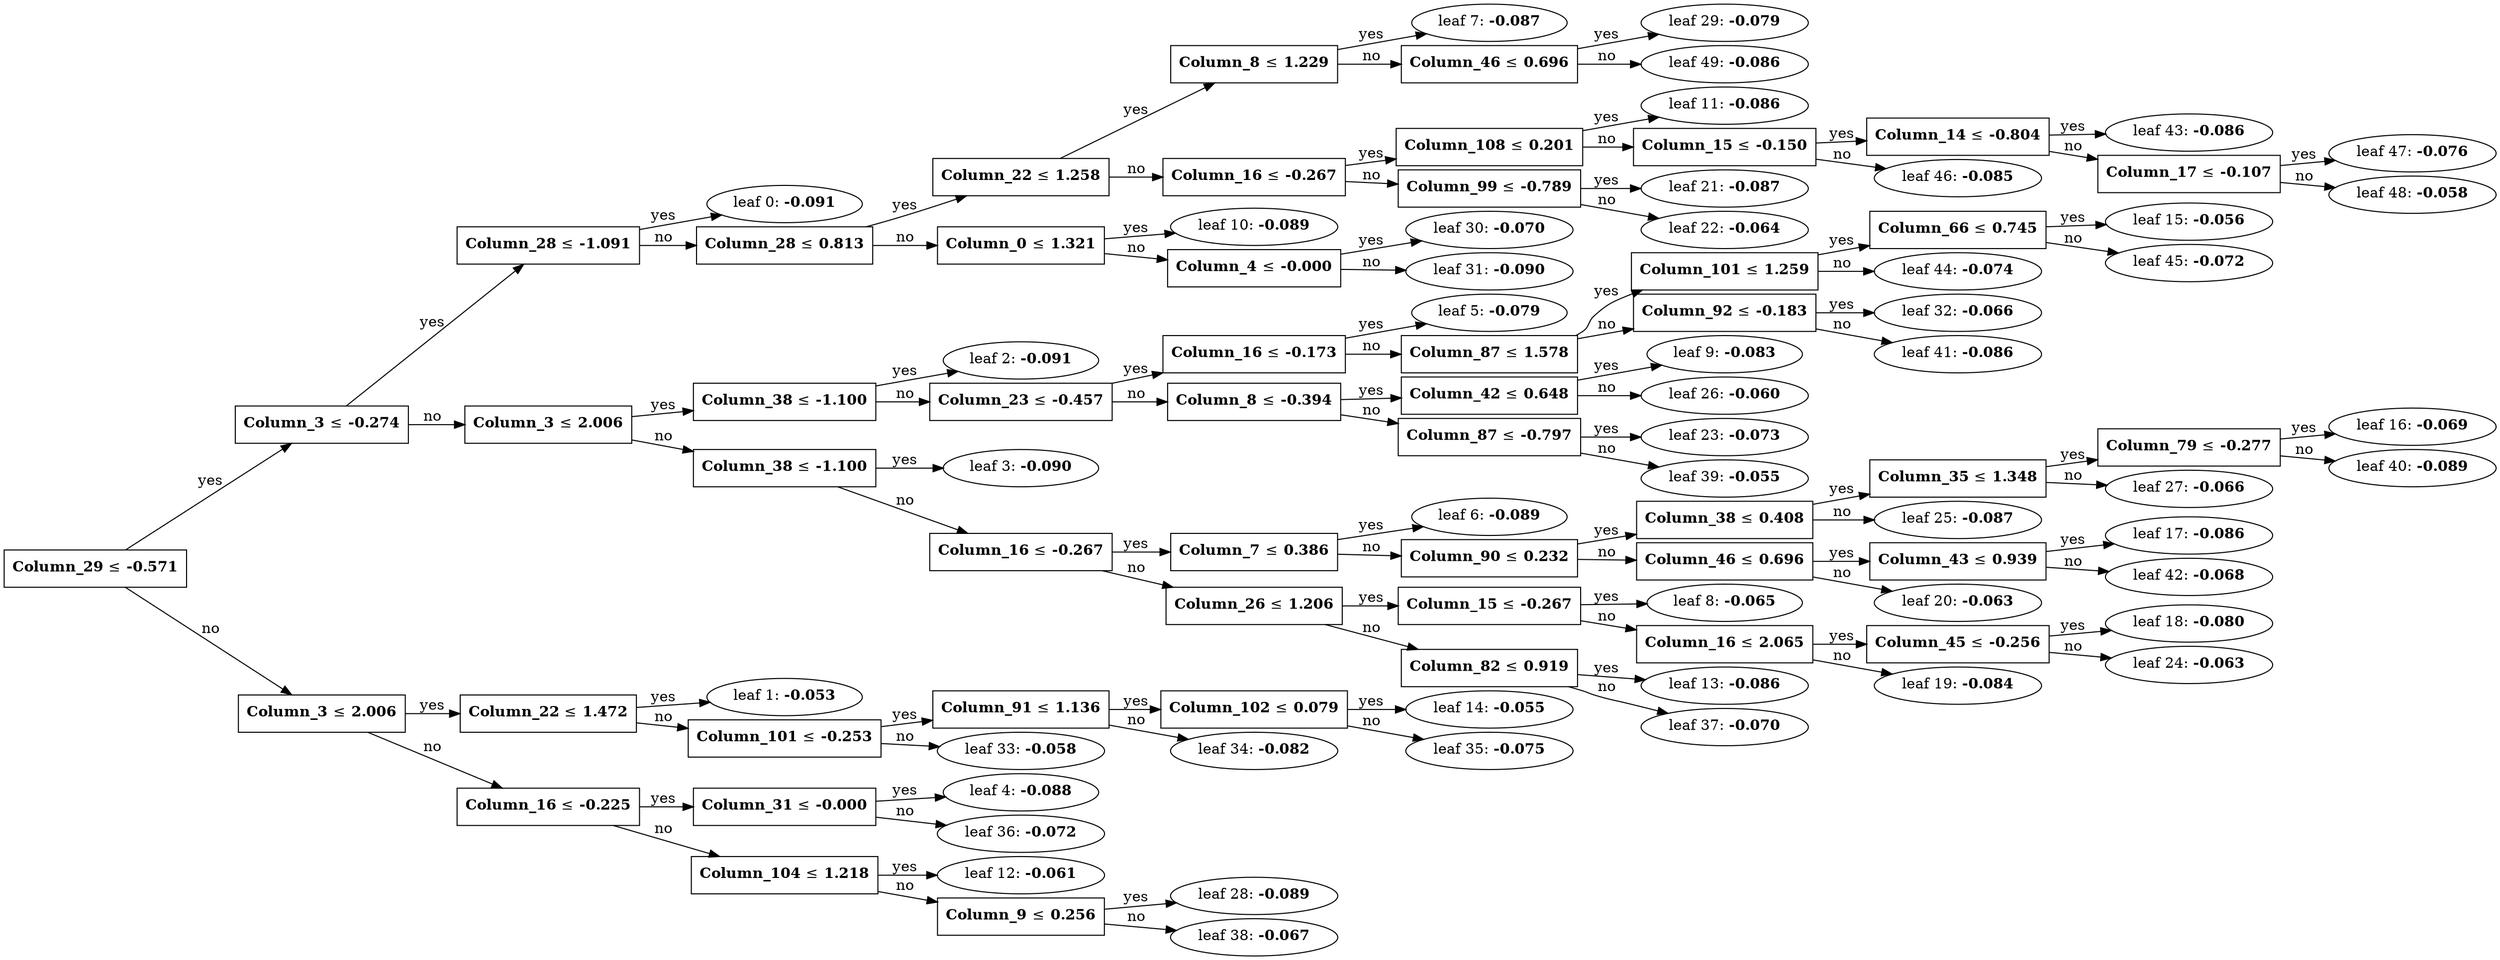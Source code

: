 digraph {
	graph [nodesep=0.05 rankdir=LR ranksep=0.3]
	split0 [label=<<B>Column_29</B> &#8804; <B>-0.571</B>> fillcolor=white shape=rectangle style=""]
	split1 [label=<<B>Column_3</B> &#8804; <B>-0.274</B>> fillcolor=white shape=rectangle style=""]
	split6 [label=<<B>Column_28</B> &#8804; <B>-1.091</B>> fillcolor=white shape=rectangle style=""]
	leaf0 [label=<leaf 0: <B>-0.091</B>>]
	split6 -> leaf0 [label=yes]
	split9 [label=<<B>Column_28</B> &#8804; <B>0.813</B>> fillcolor=white shape=rectangle style=""]
	split10 [label=<<B>Column_22</B> &#8804; <B>1.258</B>> fillcolor=white shape=rectangle style=""]
	split28 [label=<<B>Column_8</B> &#8804; <B>1.229</B>> fillcolor=white shape=rectangle style=""]
	leaf7 [label=<leaf 7: <B>-0.087</B>>]
	split28 -> leaf7 [label=yes]
	split48 [label=<<B>Column_46</B> &#8804; <B>0.696</B>> fillcolor=white shape=rectangle style=""]
	leaf29 [label=<leaf 29: <B>-0.079</B>>]
	split48 -> leaf29 [label=yes]
	leaf49 [label=<leaf 49: <B>-0.086</B>>]
	split48 -> leaf49 [label=no]
	split28 -> split48 [label=no]
	split10 -> split28 [label=yes]
	split20 [label=<<B>Column_16</B> &#8804; <B>-0.267</B>> fillcolor=white shape=rectangle style=""]
	split42 [label=<<B>Column_108</B> &#8804; <B>0.201</B>> fillcolor=white shape=rectangle style=""]
	leaf11 [label=<leaf 11: <B>-0.086</B>>]
	split42 -> leaf11 [label=yes]
	split45 [label=<<B>Column_15</B> &#8804; <B>-0.150</B>> fillcolor=white shape=rectangle style=""]
	split46 [label=<<B>Column_14</B> &#8804; <B>-0.804</B>> fillcolor=white shape=rectangle style=""]
	leaf43 [label=<leaf 43: <B>-0.086</B>>]
	split46 -> leaf43 [label=yes]
	split47 [label=<<B>Column_17</B> &#8804; <B>-0.107</B>> fillcolor=white shape=rectangle style=""]
	leaf47 [label=<leaf 47: <B>-0.076</B>>]
	split47 -> leaf47 [label=yes]
	leaf48 [label=<leaf 48: <B>-0.058</B>>]
	split47 -> leaf48 [label=no]
	split46 -> split47 [label=no]
	split45 -> split46 [label=yes]
	leaf46 [label=<leaf 46: <B>-0.085</B>>]
	split45 -> leaf46 [label=no]
	split42 -> split45 [label=no]
	split20 -> split42 [label=yes]
	split21 [label=<<B>Column_99</B> &#8804; <B>-0.789</B>> fillcolor=white shape=rectangle style=""]
	leaf21 [label=<leaf 21: <B>-0.087</B>>]
	split21 -> leaf21 [label=yes]
	leaf22 [label=<leaf 22: <B>-0.064</B>>]
	split21 -> leaf22 [label=no]
	split20 -> split21 [label=no]
	split10 -> split20 [label=no]
	split9 -> split10 [label=yes]
	split29 [label=<<B>Column_0</B> &#8804; <B>1.321</B>> fillcolor=white shape=rectangle style=""]
	leaf10 [label=<leaf 10: <B>-0.089</B>>]
	split29 -> leaf10 [label=yes]
	split30 [label=<<B>Column_4</B> &#8804; <B>-0.000</B>> fillcolor=white shape=rectangle style=""]
	leaf30 [label=<leaf 30: <B>-0.070</B>>]
	split30 -> leaf30 [label=yes]
	leaf31 [label=<leaf 31: <B>-0.090</B>>]
	split30 -> leaf31 [label=no]
	split29 -> split30 [label=no]
	split9 -> split29 [label=no]
	split6 -> split9 [label=no]
	split1 -> split6 [label=yes]
	split2 [label=<<B>Column_3</B> &#8804; <B>2.006</B>> fillcolor=white shape=rectangle style=""]
	split4 [label=<<B>Column_38</B> &#8804; <B>-1.100</B>> fillcolor=white shape=rectangle style=""]
	leaf2 [label=<leaf 2: <B>-0.091</B>>]
	split4 -> leaf2 [label=yes]
	split8 [label=<<B>Column_23</B> &#8804; <B>-0.457</B>> fillcolor=white shape=rectangle style=""]
	split14 [label=<<B>Column_16</B> &#8804; <B>-0.173</B>> fillcolor=white shape=rectangle style=""]
	leaf5 [label=<leaf 5: <B>-0.079</B>>]
	split14 -> leaf5 [label=yes]
	split31 [label=<<B>Column_87</B> &#8804; <B>1.578</B>> fillcolor=white shape=rectangle style=""]
	split43 [label=<<B>Column_101</B> &#8804; <B>1.259</B>> fillcolor=white shape=rectangle style=""]
	split44 [label=<<B>Column_66</B> &#8804; <B>0.745</B>> fillcolor=white shape=rectangle style=""]
	leaf15 [label=<leaf 15: <B>-0.056</B>>]
	split44 -> leaf15 [label=yes]
	leaf45 [label=<leaf 45: <B>-0.072</B>>]
	split44 -> leaf45 [label=no]
	split43 -> split44 [label=yes]
	leaf44 [label=<leaf 44: <B>-0.074</B>>]
	split43 -> leaf44 [label=no]
	split31 -> split43 [label=yes]
	split40 [label=<<B>Column_92</B> &#8804; <B>-0.183</B>> fillcolor=white shape=rectangle style=""]
	leaf32 [label=<leaf 32: <B>-0.066</B>>]
	split40 -> leaf32 [label=yes]
	leaf41 [label=<leaf 41: <B>-0.086</B>>]
	split40 -> leaf41 [label=no]
	split31 -> split40 [label=no]
	split14 -> split31 [label=no]
	split8 -> split14 [label=yes]
	split22 [label=<<B>Column_8</B> &#8804; <B>-0.394</B>> fillcolor=white shape=rectangle style=""]
	split25 [label=<<B>Column_42</B> &#8804; <B>0.648</B>> fillcolor=white shape=rectangle style=""]
	leaf9 [label=<leaf 9: <B>-0.083</B>>]
	split25 -> leaf9 [label=yes]
	leaf26 [label=<leaf 26: <B>-0.060</B>>]
	split25 -> leaf26 [label=no]
	split22 -> split25 [label=yes]
	split38 [label=<<B>Column_87</B> &#8804; <B>-0.797</B>> fillcolor=white shape=rectangle style=""]
	leaf23 [label=<leaf 23: <B>-0.073</B>>]
	split38 -> leaf23 [label=yes]
	leaf39 [label=<leaf 39: <B>-0.055</B>>]
	split38 -> leaf39 [label=no]
	split22 -> split38 [label=no]
	split8 -> split22 [label=no]
	split4 -> split8 [label=no]
	split2 -> split4 [label=yes]
	split5 [label=<<B>Column_38</B> &#8804; <B>-1.100</B>> fillcolor=white shape=rectangle style=""]
	leaf3 [label=<leaf 3: <B>-0.090</B>>]
	split5 -> leaf3 [label=yes]
	split7 [label=<<B>Column_16</B> &#8804; <B>-0.267</B>> fillcolor=white shape=rectangle style=""]
	split15 [label=<<B>Column_7</B> &#8804; <B>0.386</B>> fillcolor=white shape=rectangle style=""]
	leaf6 [label=<leaf 6: <B>-0.089</B>>]
	split15 -> leaf6 [label=yes]
	split16 [label=<<B>Column_90</B> &#8804; <B>0.232</B>> fillcolor=white shape=rectangle style=""]
	split24 [label=<<B>Column_38</B> &#8804; <B>0.408</B>> fillcolor=white shape=rectangle style=""]
	split26 [label=<<B>Column_35</B> &#8804; <B>1.348</B>> fillcolor=white shape=rectangle style=""]
	split39 [label=<<B>Column_79</B> &#8804; <B>-0.277</B>> fillcolor=white shape=rectangle style=""]
	leaf16 [label=<leaf 16: <B>-0.069</B>>]
	split39 -> leaf16 [label=yes]
	leaf40 [label=<leaf 40: <B>-0.089</B>>]
	split39 -> leaf40 [label=no]
	split26 -> split39 [label=yes]
	leaf27 [label=<leaf 27: <B>-0.066</B>>]
	split26 -> leaf27 [label=no]
	split24 -> split26 [label=yes]
	leaf25 [label=<leaf 25: <B>-0.087</B>>]
	split24 -> leaf25 [label=no]
	split16 -> split24 [label=yes]
	split19 [label=<<B>Column_46</B> &#8804; <B>0.696</B>> fillcolor=white shape=rectangle style=""]
	split41 [label=<<B>Column_43</B> &#8804; <B>0.939</B>> fillcolor=white shape=rectangle style=""]
	leaf17 [label=<leaf 17: <B>-0.086</B>>]
	split41 -> leaf17 [label=yes]
	leaf42 [label=<leaf 42: <B>-0.068</B>>]
	split41 -> leaf42 [label=no]
	split19 -> split41 [label=yes]
	leaf20 [label=<leaf 20: <B>-0.063</B>>]
	split19 -> leaf20 [label=no]
	split16 -> split19 [label=no]
	split15 -> split16 [label=no]
	split7 -> split15 [label=yes]
	split12 [label=<<B>Column_26</B> &#8804; <B>1.206</B>> fillcolor=white shape=rectangle style=""]
	split17 [label=<<B>Column_15</B> &#8804; <B>-0.267</B>> fillcolor=white shape=rectangle style=""]
	leaf8 [label=<leaf 8: <B>-0.065</B>>]
	split17 -> leaf8 [label=yes]
	split18 [label=<<B>Column_16</B> &#8804; <B>2.065</B>> fillcolor=white shape=rectangle style=""]
	split23 [label=<<B>Column_45</B> &#8804; <B>-0.256</B>> fillcolor=white shape=rectangle style=""]
	leaf18 [label=<leaf 18: <B>-0.080</B>>]
	split23 -> leaf18 [label=yes]
	leaf24 [label=<leaf 24: <B>-0.063</B>>]
	split23 -> leaf24 [label=no]
	split18 -> split23 [label=yes]
	leaf19 [label=<leaf 19: <B>-0.084</B>>]
	split18 -> leaf19 [label=no]
	split17 -> split18 [label=no]
	split12 -> split17 [label=yes]
	split36 [label=<<B>Column_82</B> &#8804; <B>0.919</B>> fillcolor=white shape=rectangle style=""]
	leaf13 [label=<leaf 13: <B>-0.086</B>>]
	split36 -> leaf13 [label=yes]
	leaf37 [label=<leaf 37: <B>-0.070</B>>]
	split36 -> leaf37 [label=no]
	split12 -> split36 [label=no]
	split7 -> split12 [label=no]
	split5 -> split7 [label=no]
	split2 -> split5 [label=no]
	split1 -> split2 [label=no]
	split0 -> split1 [label=yes]
	split3 [label=<<B>Column_3</B> &#8804; <B>2.006</B>> fillcolor=white shape=rectangle style=""]
	split13 [label=<<B>Column_22</B> &#8804; <B>1.472</B>> fillcolor=white shape=rectangle style=""]
	leaf1 [label=<leaf 1: <B>-0.053</B>>]
	split13 -> leaf1 [label=yes]
	split32 [label=<<B>Column_101</B> &#8804; <B>-0.253</B>> fillcolor=white shape=rectangle style=""]
	split33 [label=<<B>Column_91</B> &#8804; <B>1.136</B>> fillcolor=white shape=rectangle style=""]
	split34 [label=<<B>Column_102</B> &#8804; <B>0.079</B>> fillcolor=white shape=rectangle style=""]
	leaf14 [label=<leaf 14: <B>-0.055</B>>]
	split34 -> leaf14 [label=yes]
	leaf35 [label=<leaf 35: <B>-0.075</B>>]
	split34 -> leaf35 [label=no]
	split33 -> split34 [label=yes]
	leaf34 [label=<leaf 34: <B>-0.082</B>>]
	split33 -> leaf34 [label=no]
	split32 -> split33 [label=yes]
	leaf33 [label=<leaf 33: <B>-0.058</B>>]
	split32 -> leaf33 [label=no]
	split13 -> split32 [label=no]
	split3 -> split13 [label=yes]
	split11 [label=<<B>Column_16</B> &#8804; <B>-0.225</B>> fillcolor=white shape=rectangle style=""]
	split35 [label=<<B>Column_31</B> &#8804; <B>-0.000</B>> fillcolor=white shape=rectangle style=""]
	leaf4 [label=<leaf 4: <B>-0.088</B>>]
	split35 -> leaf4 [label=yes]
	leaf36 [label=<leaf 36: <B>-0.072</B>>]
	split35 -> leaf36 [label=no]
	split11 -> split35 [label=yes]
	split27 [label=<<B>Column_104</B> &#8804; <B>1.218</B>> fillcolor=white shape=rectangle style=""]
	leaf12 [label=<leaf 12: <B>-0.061</B>>]
	split27 -> leaf12 [label=yes]
	split37 [label=<<B>Column_9</B> &#8804; <B>0.256</B>> fillcolor=white shape=rectangle style=""]
	leaf28 [label=<leaf 28: <B>-0.089</B>>]
	split37 -> leaf28 [label=yes]
	leaf38 [label=<leaf 38: <B>-0.067</B>>]
	split37 -> leaf38 [label=no]
	split27 -> split37 [label=no]
	split11 -> split27 [label=no]
	split3 -> split11 [label=no]
	split0 -> split3 [label=no]
}
